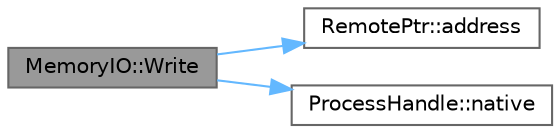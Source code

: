 digraph "MemoryIO::Write"
{
 // LATEX_PDF_SIZE
  bgcolor="transparent";
  edge [fontname=Helvetica,fontsize=10,labelfontname=Helvetica,labelfontsize=10];
  node [fontname=Helvetica,fontsize=10,shape=box,height=0.2,width=0.4];
  rankdir="LR";
  Node1 [id="Node000001",label="MemoryIO::Write",height=0.2,width=0.4,color="gray40", fillcolor="grey60", style="filled", fontcolor="black",tooltip="Wrapper for WriteProcessMemory."];
  Node1 -> Node2 [id="edge1_Node000001_Node000002",color="steelblue1",style="solid",tooltip=" "];
  Node2 [id="Node000002",label="RemotePtr::address",height=0.2,width=0.4,color="grey40", fillcolor="white", style="filled",URL="$class_remote_ptr.html#a6b641b898436483289d32e117ae2fc0e",tooltip="Getter for the address."];
  Node1 -> Node3 [id="edge2_Node000001_Node000003",color="steelblue1",style="solid",tooltip=" "];
  Node3 [id="Node000003",label="ProcessHandle::native",height=0.2,width=0.4,color="grey40", fillcolor="white", style="filled",URL="$class_process_handle.html#a2cda675cee2e5d6834d9143f080a80da",tooltip="This function returns a raw handle to the process."];
}
